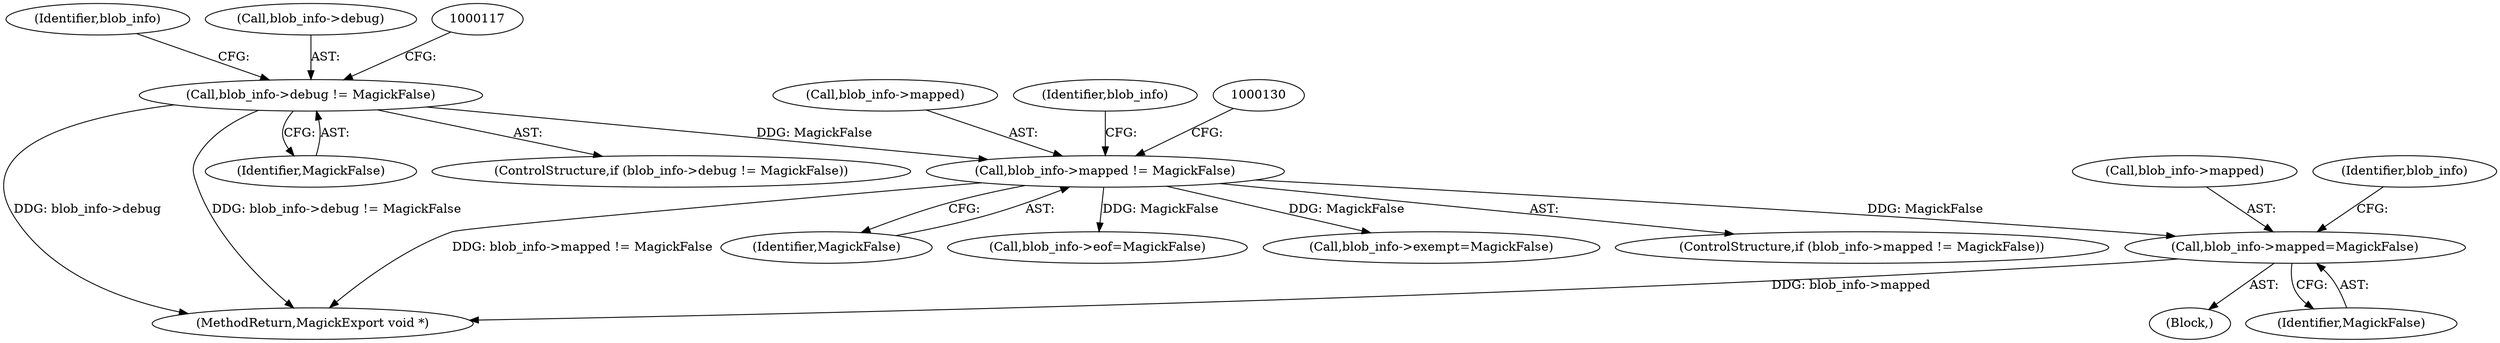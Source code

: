 digraph "0_ImageMagick6_c5d012a46ae22be9444326aa37969a3f75daa3ba@pointer" {
"1000148" [label="(Call,blob_info->mapped=MagickFalse)"];
"1000123" [label="(Call,blob_info->mapped != MagickFalse)"];
"1000111" [label="(Call,blob_info->debug != MagickFalse)"];
"1000102" [label="(Block,)"];
"1000149" [label="(Call,blob_info->mapped)"];
"1000163" [label="(Call,blob_info->eof=MagickFalse)"];
"1000173" [label="(Call,blob_info->exempt=MagickFalse)"];
"1000155" [label="(Identifier,blob_info)"];
"1000152" [label="(Identifier,MagickFalse)"];
"1000124" [label="(Call,blob_info->mapped)"];
"1000115" [label="(Identifier,MagickFalse)"];
"1000122" [label="(ControlStructure,if (blob_info->mapped != MagickFalse))"];
"1000125" [label="(Identifier,blob_info)"];
"1000112" [label="(Call,blob_info->debug)"];
"1000111" [label="(Call,blob_info->debug != MagickFalse)"];
"1000110" [label="(ControlStructure,if (blob_info->debug != MagickFalse))"];
"1000220" [label="(MethodReturn,MagickExport void *)"];
"1000150" [label="(Identifier,blob_info)"];
"1000127" [label="(Identifier,MagickFalse)"];
"1000148" [label="(Call,blob_info->mapped=MagickFalse)"];
"1000123" [label="(Call,blob_info->mapped != MagickFalse)"];
"1000148" -> "1000102"  [label="AST: "];
"1000148" -> "1000152"  [label="CFG: "];
"1000149" -> "1000148"  [label="AST: "];
"1000152" -> "1000148"  [label="AST: "];
"1000155" -> "1000148"  [label="CFG: "];
"1000148" -> "1000220"  [label="DDG: blob_info->mapped"];
"1000123" -> "1000148"  [label="DDG: MagickFalse"];
"1000123" -> "1000122"  [label="AST: "];
"1000123" -> "1000127"  [label="CFG: "];
"1000124" -> "1000123"  [label="AST: "];
"1000127" -> "1000123"  [label="AST: "];
"1000130" -> "1000123"  [label="CFG: "];
"1000150" -> "1000123"  [label="CFG: "];
"1000123" -> "1000220"  [label="DDG: blob_info->mapped != MagickFalse"];
"1000111" -> "1000123"  [label="DDG: MagickFalse"];
"1000123" -> "1000163"  [label="DDG: MagickFalse"];
"1000123" -> "1000173"  [label="DDG: MagickFalse"];
"1000111" -> "1000110"  [label="AST: "];
"1000111" -> "1000115"  [label="CFG: "];
"1000112" -> "1000111"  [label="AST: "];
"1000115" -> "1000111"  [label="AST: "];
"1000117" -> "1000111"  [label="CFG: "];
"1000125" -> "1000111"  [label="CFG: "];
"1000111" -> "1000220"  [label="DDG: blob_info->debug"];
"1000111" -> "1000220"  [label="DDG: blob_info->debug != MagickFalse"];
}
